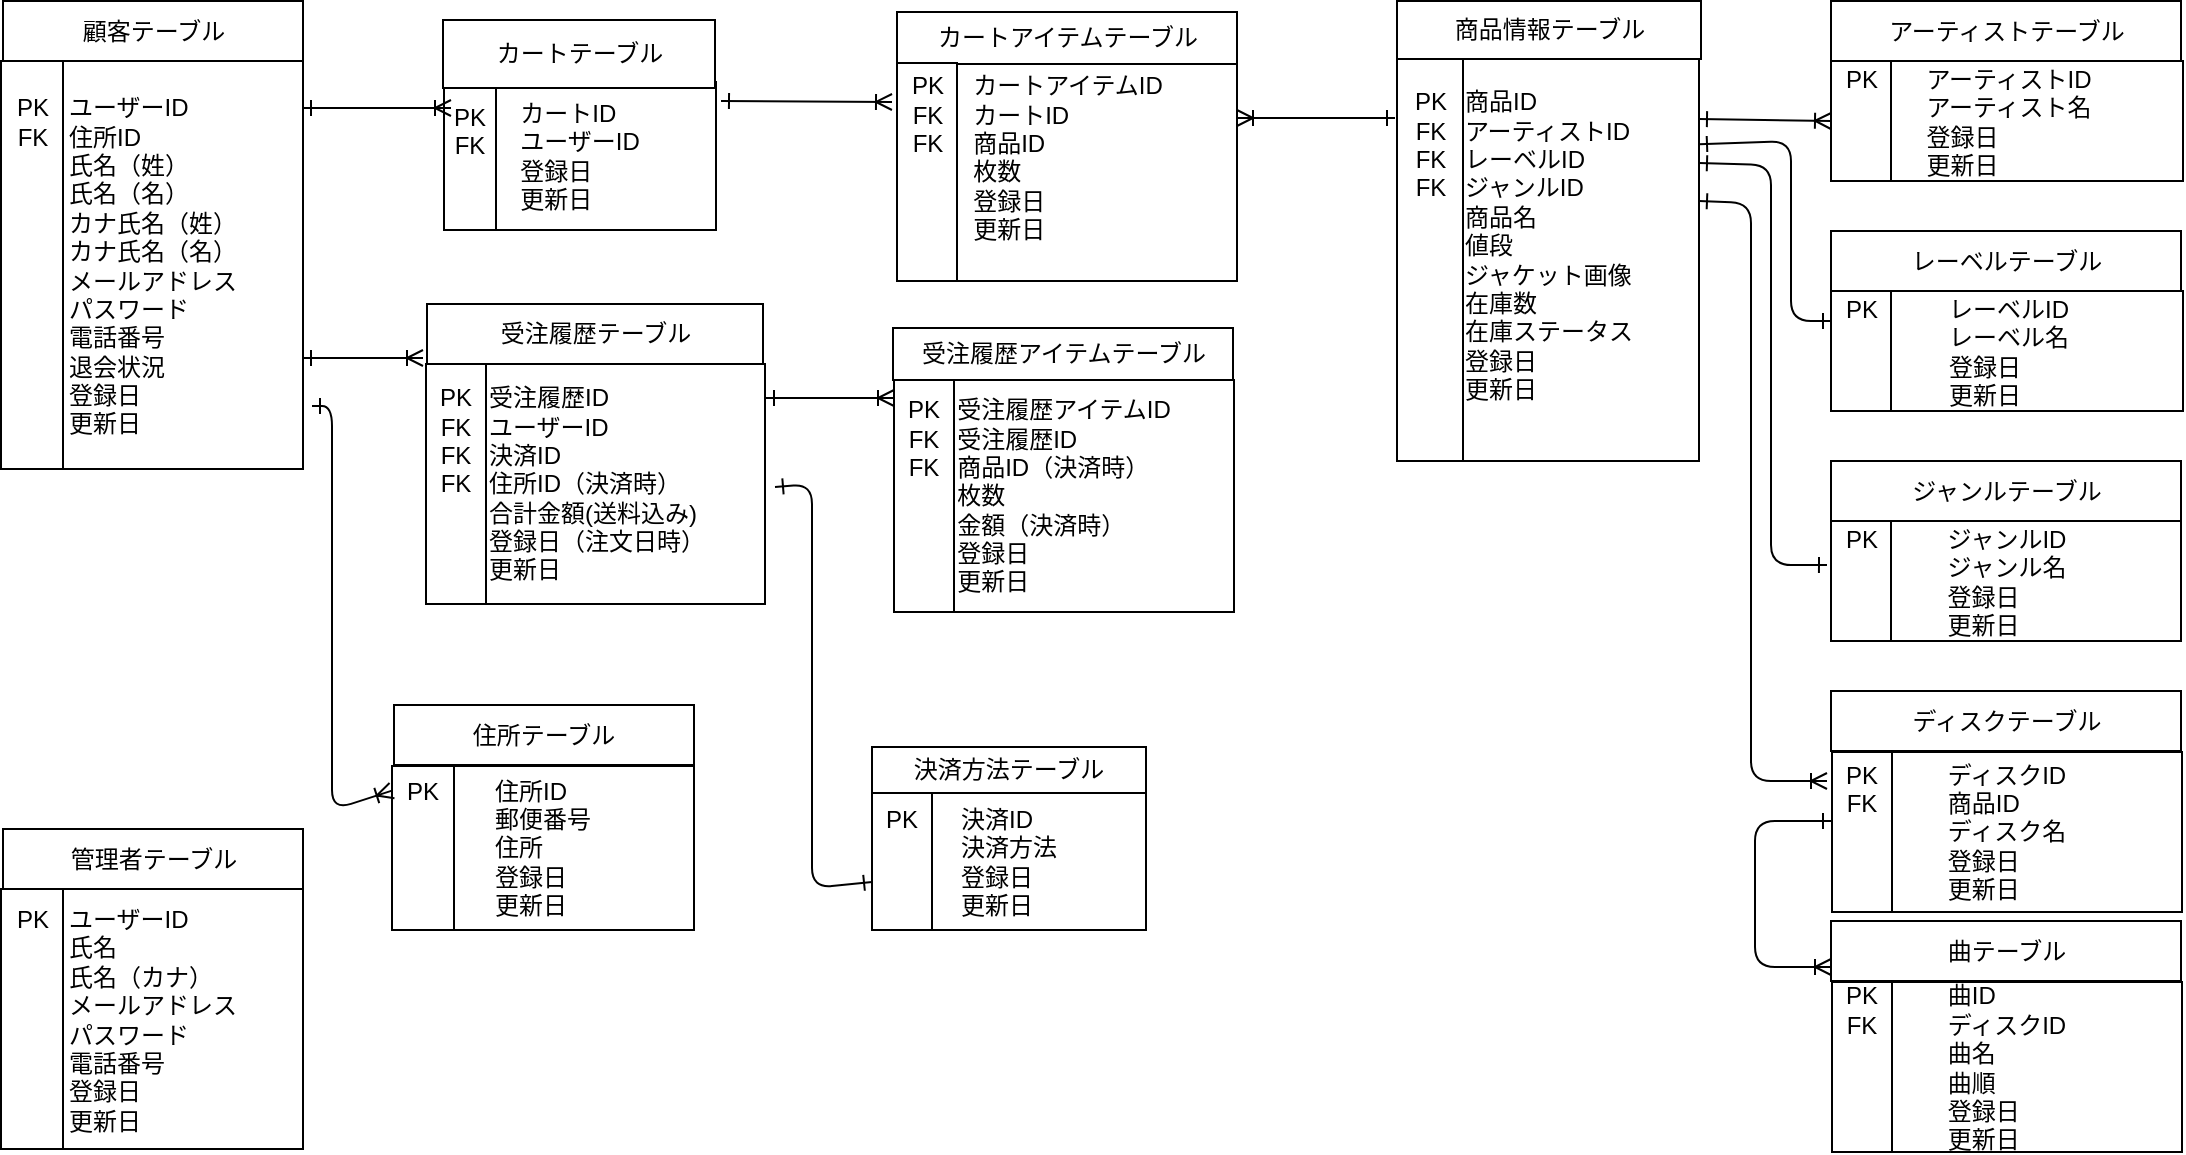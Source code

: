 <mxfile version="10.8.9" type="github"><diagram id="9HzOV99sbGpK2QkFCzHM" name="Page-1"><mxGraphModel dx="918" dy="567" grid="1" gridSize="10" guides="1" tooltips="1" connect="1" arrows="1" fold="1" page="1" pageScale="1" pageWidth="1169" pageHeight="1654" math="0" shadow="0"><root><mxCell id="0"/><mxCell id="1" parent="0"/><mxCell id="zAHjtWlZQyIeR0759i_x-7" value="&lt;span&gt;顧客テーブル&lt;/span&gt;" style="rounded=0;whiteSpace=wrap;html=1;" parent="1" vertex="1"><mxGeometry x="5.5" y="65.5" width="150" height="30" as="geometry"/></mxCell><mxCell id="zAHjtWlZQyIeR0759i_x-16" value="&lt;div style=&quot;text-align: left&quot;&gt;&lt;span&gt;カートID&lt;/span&gt;&lt;/div&gt;&lt;div style=&quot;text-align: left&quot;&gt;&lt;span&gt;ユーザーID&lt;/span&gt;&lt;/div&gt;&lt;div style=&quot;text-align: left&quot;&gt;&lt;span&gt;登録日&lt;/span&gt;&lt;/div&gt;&lt;div style=&quot;text-align: left&quot;&gt;&lt;span&gt;更新日&lt;/span&gt;&lt;/div&gt;" style="rounded=0;whiteSpace=wrap;html=1;" parent="1" vertex="1"><mxGeometry x="226" y="106" width="136" height="74" as="geometry"/></mxCell><mxCell id="zAHjtWlZQyIeR0759i_x-17" value="カートテーブル" style="rounded=0;whiteSpace=wrap;html=1;" parent="1" vertex="1"><mxGeometry x="225.5" y="75" width="136" height="34" as="geometry"/></mxCell><mxCell id="zAHjtWlZQyIeR0759i_x-18" value="&lt;div style=&quot;text-align: left&quot;&gt;受注履歴ID&lt;span&gt;&lt;br&gt;&lt;/span&gt;&lt;/div&gt;&lt;div style=&quot;text-align: left&quot;&gt;&lt;span&gt;ユーザーID&lt;/span&gt;&lt;/div&gt;&lt;div style=&quot;text-align: left&quot;&gt;決済ID&lt;span&gt;&lt;br&gt;&lt;/span&gt;&lt;/div&gt;&lt;span&gt;&lt;div style=&quot;text-align: left&quot;&gt;&lt;span&gt;住所ID&lt;/span&gt;&lt;span&gt;（決済時）&lt;/span&gt;&lt;/div&gt;&lt;/span&gt;&lt;span&gt;&lt;div style=&quot;text-align: left&quot;&gt;&lt;span&gt;合計金額(送料込み)&lt;/span&gt;&lt;/div&gt;&lt;div style=&quot;text-align: left&quot;&gt;&lt;span&gt;登録日（注文日時&lt;/span&gt;&lt;span&gt;）&lt;/span&gt;&lt;/div&gt;&lt;div style=&quot;text-align: left&quot;&gt;&lt;span&gt;更新日&lt;/span&gt;&lt;/div&gt;&lt;/span&gt;" style="rounded=0;whiteSpace=wrap;html=1;" parent="1" vertex="1"><mxGeometry x="217.5" y="247" width="169" height="120" as="geometry"/></mxCell><mxCell id="zAHjtWlZQyIeR0759i_x-19" value="受注履歴テーブル" style="rounded=0;whiteSpace=wrap;html=1;" parent="1" vertex="1"><mxGeometry x="217.5" y="217" width="168" height="30" as="geometry"/></mxCell><mxCell id="zAHjtWlZQyIeR0759i_x-20" value="&lt;div style=&quot;text-align: left&quot;&gt;&lt;span&gt;カートアイテムID&lt;/span&gt;&lt;/div&gt;&lt;div style=&quot;text-align: left&quot;&gt;&lt;span&gt;カートID&lt;/span&gt;&lt;br&gt;&lt;/div&gt;&lt;div style=&quot;text-align: left&quot;&gt;&lt;span&gt;商品ID&lt;/span&gt;&lt;/div&gt;&lt;div style=&quot;text-align: left&quot;&gt;&lt;span&gt;枚数&lt;/span&gt;&lt;/div&gt;&lt;div style=&quot;text-align: left&quot;&gt;&lt;span&gt;登録日&lt;/span&gt;&lt;/div&gt;&lt;div style=&quot;text-align: left&quot;&gt;&lt;span&gt;更新日&lt;/span&gt;&lt;/div&gt;&lt;div style=&quot;text-align: left&quot;&gt;&lt;span&gt;&lt;br&gt;&lt;/span&gt;&lt;/div&gt;" style="rounded=0;whiteSpace=wrap;html=1;" parent="1" vertex="1"><mxGeometry x="452.5" y="96.5" width="170" height="109" as="geometry"/></mxCell><mxCell id="zAHjtWlZQyIeR0759i_x-21" value="カートアイテムテーブル" style="rounded=0;whiteSpace=wrap;html=1;" parent="1" vertex="1"><mxGeometry x="452.5" y="71" width="170" height="26" as="geometry"/></mxCell><mxCell id="zAHjtWlZQyIeR0759i_x-36" value="" style="edgeStyle=entityRelationEdgeStyle;fontSize=12;html=1;endArrow=ERoneToMany;startArrow=ERone;startFill=0;" parent="1" edge="1"><mxGeometry width="100" height="100" relative="1" as="geometry"><mxPoint x="155.5" y="244" as="sourcePoint"/><mxPoint x="215.5" y="244" as="targetPoint"/></mxGeometry></mxCell><mxCell id="cESh58u5dS3Z2Cdzatrf-12" value="&lt;div style=&quot;text-align: left&quot;&gt;&lt;span&gt;ユーザーID&lt;/span&gt;&lt;/div&gt;&lt;div style=&quot;text-align: left&quot;&gt;住所ID&lt;span&gt;&lt;br&gt;&lt;/span&gt;&lt;/div&gt;&lt;div style=&quot;text-align: left&quot;&gt;&lt;span&gt;氏名（姓）&lt;/span&gt;&lt;/div&gt;&lt;div style=&quot;text-align: left&quot;&gt;&lt;span&gt;氏名（名）&lt;/span&gt;&lt;/div&gt;&lt;div style=&quot;text-align: left&quot;&gt;&lt;span&gt;カナ氏名（姓）&lt;/span&gt;&lt;/div&gt;&lt;div style=&quot;text-align: left&quot;&gt;カナ氏名（名）&lt;/div&gt;&lt;div style=&quot;text-align: left&quot;&gt;&lt;span&gt;メールアドレス&lt;/span&gt;&lt;/div&gt;&lt;div style=&quot;text-align: left&quot;&gt;&lt;span&gt;パスワード&lt;/span&gt;&lt;/div&gt;&lt;div style=&quot;text-align: left&quot;&gt;&lt;span&gt;電話番号&lt;/span&gt;&lt;/div&gt;&lt;div style=&quot;text-align: left&quot;&gt;退会状況&lt;span&gt;&lt;br&gt;&lt;/span&gt;&lt;/div&gt;&lt;div style=&quot;text-align: left&quot;&gt;&lt;span&gt;登録日&lt;/span&gt;&lt;/div&gt;&lt;div style=&quot;text-align: left&quot;&gt;&lt;span&gt;更新日&lt;/span&gt;&lt;/div&gt;" style="rounded=0;whiteSpace=wrap;html=1;" parent="1" vertex="1"><mxGeometry x="4.5" y="95.5" width="151" height="204" as="geometry"/></mxCell><mxCell id="cESh58u5dS3Z2Cdzatrf-13" value="PK&lt;br&gt;FK&lt;br&gt;&lt;br&gt;&lt;br&gt;&lt;br&gt;&lt;br&gt;&lt;br&gt;&lt;br&gt;&lt;br&gt;&lt;br&gt;&lt;br&gt;&lt;br&gt;" style="rounded=0;whiteSpace=wrap;html=1;" parent="1" vertex="1"><mxGeometry x="4.5" y="95.5" width="31" height="204" as="geometry"/></mxCell><mxCell id="cESh58u5dS3Z2Cdzatrf-15" value="PK&lt;br&gt;FK&lt;br&gt;&lt;br&gt;&lt;br&gt;" style="rounded=0;whiteSpace=wrap;html=1;" parent="1" vertex="1"><mxGeometry x="226" y="109" width="26" height="71" as="geometry"/></mxCell><mxCell id="cESh58u5dS3Z2Cdzatrf-19" value="PK&lt;br&gt;FK&lt;br&gt;FK&lt;br&gt;&lt;br&gt;&lt;br&gt;&lt;br&gt;&lt;br&gt;" style="rounded=0;whiteSpace=wrap;html=1;" parent="1" vertex="1"><mxGeometry x="452.5" y="96.5" width="30" height="109" as="geometry"/></mxCell><mxCell id="cESh58u5dS3Z2Cdzatrf-21" value="&lt;span&gt;商品情報テーブル&lt;/span&gt;" style="rounded=0;whiteSpace=wrap;html=1;" parent="1" vertex="1"><mxGeometry x="702.5" y="65.5" width="152" height="29" as="geometry"/></mxCell><mxCell id="cESh58u5dS3Z2Cdzatrf-22" value="&lt;div style=&quot;text-align: left&quot;&gt;商品ID&lt;/div&gt;&lt;div style=&quot;text-align: left&quot;&gt;&lt;span&gt;アーティストID&lt;/span&gt;&lt;br&gt;&lt;/div&gt;&lt;div style=&quot;text-align: left&quot;&gt;レーベルID&lt;/div&gt;&lt;div style=&quot;text-align: left&quot;&gt;ジャンルID&lt;/div&gt;&lt;div style=&quot;text-align: left&quot;&gt;商品名&lt;/div&gt;&lt;div style=&quot;text-align: left&quot;&gt;値段&lt;br&gt;&lt;/div&gt;&lt;div style=&quot;text-align: left&quot;&gt;ジャケット画像&lt;br&gt;&lt;/div&gt;&lt;div style=&quot;text-align: left&quot;&gt;在庫数&lt;/div&gt;&lt;div style=&quot;text-align: left&quot;&gt;在庫ステータス&lt;/div&gt;&lt;div style=&quot;text-align: left&quot;&gt;登録日&lt;/div&gt;&lt;div style=&quot;text-align: left&quot;&gt;更新日&lt;/div&gt;&lt;div style=&quot;text-align: left&quot;&gt;&lt;br&gt;&lt;/div&gt;" style="rounded=0;whiteSpace=wrap;html=1;" parent="1" vertex="1"><mxGeometry x="702.5" y="94.5" width="151" height="201" as="geometry"/></mxCell><mxCell id="cESh58u5dS3Z2Cdzatrf-23" value="PK&lt;br&gt;FK&lt;br&gt;FK&lt;br&gt;FK&lt;br&gt;&lt;br&gt;&lt;br&gt;&lt;br&gt;&lt;br&gt;&lt;br&gt;&lt;br&gt;&lt;br&gt;&lt;br&gt;" style="rounded=0;whiteSpace=wrap;html=1;" parent="1" vertex="1"><mxGeometry x="702.5" y="94.5" width="33" height="201" as="geometry"/></mxCell><mxCell id="cESh58u5dS3Z2Cdzatrf-24" value="" style="endArrow=ERoneToMany;html=1;endFill=0;startArrow=ERone;startFill=0;" parent="1" edge="1"><mxGeometry width="50" height="50" relative="1" as="geometry"><mxPoint x="364.5" y="115.5" as="sourcePoint"/><mxPoint x="450" y="116" as="targetPoint"/><Array as="points"/></mxGeometry></mxCell><mxCell id="cESh58u5dS3Z2Cdzatrf-25" value="" style="endArrow=ERoneToMany;html=1;endFill=0;startArrow=ERone;startFill=0;" parent="1" edge="1"><mxGeometry width="50" height="50" relative="1" as="geometry"><mxPoint x="155.5" y="119" as="sourcePoint"/><mxPoint x="229.5" y="119" as="targetPoint"/><Array as="points"/></mxGeometry></mxCell><mxCell id="cESh58u5dS3Z2Cdzatrf-26" value="" style="endArrow=ERoneToMany;html=1;endFill=0;startArrow=ERone;startFill=0;" parent="1" edge="1"><mxGeometry width="50" height="50" relative="1" as="geometry"><mxPoint x="701.5" y="124" as="sourcePoint"/><mxPoint x="622.5" y="124" as="targetPoint"/><Array as="points"/></mxGeometry></mxCell><mxCell id="1i3gr1VFad1npUH-NVP_-1" value="&lt;span&gt;管理者テーブル&lt;/span&gt;" style="rounded=0;whiteSpace=wrap;html=1;" parent="1" vertex="1"><mxGeometry x="5.5" y="479.5" width="150" height="30" as="geometry"/></mxCell><mxCell id="1i3gr1VFad1npUH-NVP_-2" value="&lt;div style=&quot;text-align: left&quot;&gt;&lt;span&gt;ユーザーID&lt;/span&gt;&lt;/div&gt;&lt;div style=&quot;text-align: left&quot;&gt;&lt;span&gt;氏名&lt;/span&gt;&lt;/div&gt;&lt;div style=&quot;text-align: left&quot;&gt;&lt;span&gt;氏名（カナ）&lt;/span&gt;&lt;/div&gt;&lt;div style=&quot;text-align: left&quot;&gt;&lt;span&gt;メールアドレス&lt;/span&gt;&lt;/div&gt;&lt;div style=&quot;text-align: left&quot;&gt;&lt;span&gt;パスワード&lt;/span&gt;&lt;/div&gt;&lt;div style=&quot;text-align: left&quot;&gt;&lt;span&gt;電話番号&lt;/span&gt;&lt;/div&gt;&lt;div style=&quot;text-align: left&quot;&gt;&lt;span&gt;登録日&lt;/span&gt;&lt;/div&gt;&lt;div style=&quot;text-align: left&quot;&gt;&lt;span&gt;更新日&lt;/span&gt;&lt;/div&gt;" style="rounded=0;whiteSpace=wrap;html=1;" parent="1" vertex="1"><mxGeometry x="4.5" y="509.5" width="151" height="130" as="geometry"/></mxCell><mxCell id="1i3gr1VFad1npUH-NVP_-3" value="PK&lt;br&gt;&lt;br&gt;&lt;br&gt;&lt;br&gt;&lt;br&gt;&lt;br&gt;&lt;br&gt;&lt;br&gt;" style="rounded=0;whiteSpace=wrap;html=1;" parent="1" vertex="1"><mxGeometry x="4.5" y="509.5" width="31" height="130" as="geometry"/></mxCell><mxCell id="1i3gr1VFad1npUH-NVP_-5" value="PK&lt;br&gt;FK&lt;br&gt;FK&lt;br&gt;FK&lt;br&gt;&lt;br&gt;&lt;br&gt;&lt;br&gt;" style="rounded=0;whiteSpace=wrap;html=1;" parent="1" vertex="1"><mxGeometry x="217" y="247" width="30" height="120" as="geometry"/></mxCell><mxCell id="1i3gr1VFad1npUH-NVP_-6" value="&lt;div style=&quot;text-align: left&quot;&gt;&lt;span&gt;アーティストID&lt;/span&gt;&lt;/div&gt;&lt;span&gt;&lt;div style=&quot;text-align: left&quot;&gt;アーティスト名&lt;/div&gt;&lt;div style=&quot;text-align: left&quot;&gt;登録日&lt;/div&gt;&lt;div style=&quot;text-align: left&quot;&gt;更新日&lt;/div&gt;&lt;/span&gt;" style="rounded=0;whiteSpace=wrap;html=1;" parent="1" vertex="1"><mxGeometry x="920.5" y="95.5" width="175" height="60" as="geometry"/></mxCell><mxCell id="1i3gr1VFad1npUH-NVP_-7" value="アーティストテーブル" style="rounded=0;whiteSpace=wrap;html=1;" parent="1" vertex="1"><mxGeometry x="919.5" y="65.5" width="175" height="30" as="geometry"/></mxCell><mxCell id="1i3gr1VFad1npUH-NVP_-8" value="&lt;br&gt;PK&lt;br&gt;&lt;br&gt;&lt;br&gt;&lt;br&gt;&lt;br&gt;" style="rounded=0;whiteSpace=wrap;html=1;" parent="1" vertex="1"><mxGeometry x="919.5" y="95.5" width="30" height="60" as="geometry"/></mxCell><mxCell id="1i3gr1VFad1npUH-NVP_-9" value="&lt;div style=&quot;text-align: left&quot;&gt;&lt;span&gt;レーベルID&lt;/span&gt;&lt;/div&gt;&lt;span&gt;&lt;div style=&quot;text-align: left&quot;&gt;レーベル名&lt;/div&gt;&lt;div style=&quot;text-align: left&quot;&gt;登録日&lt;/div&gt;&lt;div style=&quot;text-align: left&quot;&gt;更新日&lt;/div&gt;&lt;/span&gt;" style="rounded=0;whiteSpace=wrap;html=1;" parent="1" vertex="1"><mxGeometry x="920.5" y="210.5" width="175" height="60" as="geometry"/></mxCell><mxCell id="1i3gr1VFad1npUH-NVP_-10" value="レーベルテーブル" style="rounded=0;whiteSpace=wrap;html=1;" parent="1" vertex="1"><mxGeometry x="919.5" y="180.5" width="175" height="30" as="geometry"/></mxCell><mxCell id="1i3gr1VFad1npUH-NVP_-11" value="PK&lt;br&gt;&lt;br&gt;&lt;br&gt;&lt;br&gt;" style="rounded=0;whiteSpace=wrap;html=1;" parent="1" vertex="1"><mxGeometry x="919.5" y="210.5" width="30" height="60" as="geometry"/></mxCell><mxCell id="1i3gr1VFad1npUH-NVP_-12" value="&lt;div style=&quot;text-align: left&quot;&gt;&lt;span&gt;ジャンルID&lt;/span&gt;&lt;/div&gt;&lt;span&gt;&lt;div style=&quot;text-align: left&quot;&gt;ジャンル名&lt;/div&gt;&lt;div style=&quot;text-align: left&quot;&gt;登録日&lt;/div&gt;&lt;div style=&quot;text-align: left&quot;&gt;更新日&lt;/div&gt;&lt;/span&gt;" style="rounded=0;whiteSpace=wrap;html=1;" parent="1" vertex="1"><mxGeometry x="919.5" y="325.5" width="175" height="60" as="geometry"/></mxCell><mxCell id="1i3gr1VFad1npUH-NVP_-13" value="ジャンルテーブル" style="rounded=0;whiteSpace=wrap;html=1;" parent="1" vertex="1"><mxGeometry x="919.5" y="295.5" width="175" height="30" as="geometry"/></mxCell><mxCell id="1i3gr1VFad1npUH-NVP_-14" value="PK&lt;br&gt;&lt;br&gt;&lt;br&gt;&lt;br&gt;" style="rounded=0;whiteSpace=wrap;html=1;" parent="1" vertex="1"><mxGeometry x="919.5" y="325.5" width="30" height="60" as="geometry"/></mxCell><mxCell id="1i3gr1VFad1npUH-NVP_-17" value="&lt;div style=&quot;text-align: left&quot;&gt;&lt;span&gt;曲ID&lt;/span&gt;&lt;/div&gt;&lt;div style=&quot;text-align: left&quot;&gt;&lt;span&gt;ディスクID&lt;/span&gt;&lt;/div&gt;&lt;span&gt;&lt;div style=&quot;text-align: left&quot;&gt;曲名&lt;/div&gt;&lt;div style=&quot;text-align: left&quot;&gt;曲順&lt;/div&gt;&lt;div style=&quot;text-align: left&quot;&gt;登録日&lt;/div&gt;&lt;div style=&quot;text-align: left&quot;&gt;更新日&lt;/div&gt;&lt;/span&gt;" style="rounded=0;whiteSpace=wrap;html=1;" parent="1" vertex="1"><mxGeometry x="920" y="556" width="175" height="85" as="geometry"/></mxCell><mxCell id="1i3gr1VFad1npUH-NVP_-18" value="曲テーブル" style="rounded=0;whiteSpace=wrap;html=1;" parent="1" vertex="1"><mxGeometry x="919.5" y="525.5" width="175" height="30" as="geometry"/></mxCell><mxCell id="1i3gr1VFad1npUH-NVP_-19" value="PK&lt;br&gt;FK&lt;br&gt;&lt;br&gt;&lt;br&gt;&lt;br&gt;&lt;br&gt;" style="rounded=0;whiteSpace=wrap;html=1;" parent="1" vertex="1"><mxGeometry x="920" y="556" width="30" height="85" as="geometry"/></mxCell><mxCell id="1i3gr1VFad1npUH-NVP_-23" value="&lt;div style=&quot;text-align: left&quot;&gt;&lt;span&gt;決済ID&lt;/span&gt;&lt;/div&gt;&lt;span&gt;&lt;div style=&quot;text-align: left&quot;&gt;決済方法&lt;/div&gt;&lt;div style=&quot;text-align: left&quot;&gt;登録日&lt;/div&gt;&lt;div style=&quot;text-align: left&quot;&gt;更新日&lt;/div&gt;&lt;/span&gt;" style="rounded=0;whiteSpace=wrap;html=1;" parent="1" vertex="1"><mxGeometry x="440" y="461" width="137" height="69" as="geometry"/></mxCell><mxCell id="1i3gr1VFad1npUH-NVP_-24" value="決済方法テーブル" style="rounded=0;whiteSpace=wrap;html=1;" parent="1" vertex="1"><mxGeometry x="465.5" y="328.5" width="137" height="30" as="geometry"/></mxCell><mxCell id="1i3gr1VFad1npUH-NVP_-25" value="PK&lt;br&gt;&lt;br&gt;&lt;br&gt;&lt;br&gt;" style="rounded=0;whiteSpace=wrap;html=1;" parent="1" vertex="1"><mxGeometry x="440" y="461" width="30" height="69" as="geometry"/></mxCell><mxCell id="1i3gr1VFad1npUH-NVP_-26" value="" style="endArrow=ERoneToMany;html=1;endFill=0;startArrow=ERone;startFill=0;" parent="1" edge="1"><mxGeometry width="50" height="50" relative="1" as="geometry"><mxPoint x="387" y="264" as="sourcePoint"/><mxPoint x="451" y="264" as="targetPoint"/><Array as="points"/></mxGeometry></mxCell><mxCell id="1i3gr1VFad1npUH-NVP_-27" value="" style="endArrow=ERoneToMany;html=1;endFill=0;entryX=0;entryY=0.5;entryDx=0;entryDy=0;startArrow=ERone;startFill=0;" parent="1" target="1i3gr1VFad1npUH-NVP_-8" edge="1"><mxGeometry width="50" height="50" relative="1" as="geometry"><mxPoint x="853.5" y="124.5" as="sourcePoint"/><mxPoint x="913.5" y="124" as="targetPoint"/><Array as="points"/></mxGeometry></mxCell><mxCell id="1i3gr1VFad1npUH-NVP_-28" value="" style="endArrow=ERone;html=1;endFill=0;entryX=0;entryY=0.25;entryDx=0;entryDy=0;exitX=1;exitY=0.212;exitDx=0;exitDy=0;exitPerimeter=0;startArrow=ERone;startFill=0;" parent="1" source="cESh58u5dS3Z2Cdzatrf-22" target="1i3gr1VFad1npUH-NVP_-11" edge="1"><mxGeometry width="50" height="50" relative="1" as="geometry"><mxPoint x="859.5" y="135.5" as="sourcePoint"/><mxPoint x="929.5" y="135.5" as="targetPoint"/><Array as="points"><mxPoint x="899.5" y="135.5"/><mxPoint x="899.5" y="225.5"/></Array></mxGeometry></mxCell><mxCell id="1i3gr1VFad1npUH-NVP_-29" value="" style="endArrow=ERone;html=1;endFill=0;entryX=-0.067;entryY=0.367;entryDx=0;entryDy=0;exitX=1;exitY=0.212;exitDx=0;exitDy=0;exitPerimeter=0;entryPerimeter=0;startArrow=ERone;startFill=0;" parent="1" target="1i3gr1VFad1npUH-NVP_-14" edge="1"><mxGeometry width="50" height="50" relative="1" as="geometry"><mxPoint x="853.5" y="146.5" as="sourcePoint"/><mxPoint x="919.5" y="237.5" as="targetPoint"/><Array as="points"><mxPoint x="889.5" y="147.5"/><mxPoint x="889.5" y="347.5"/></Array></mxGeometry></mxCell><mxCell id="1i3gr1VFad1npUH-NVP_-30" value="" style="endArrow=ERoneToMany;html=1;endFill=0;exitX=1;exitY=0.212;exitDx=0;exitDy=0;exitPerimeter=0;startArrow=ERone;startFill=0;" parent="1" edge="1"><mxGeometry width="50" height="50" relative="1" as="geometry"><mxPoint x="853.5" y="165.5" as="sourcePoint"/><mxPoint x="917.5" y="455.5" as="targetPoint"/><Array as="points"><mxPoint x="879.5" y="166.5"/><mxPoint x="879.5" y="455.5"/></Array></mxGeometry></mxCell><mxCell id="1i3gr1VFad1npUH-NVP_-32" value="&lt;div style=&quot;text-align: left&quot;&gt;&lt;span&gt;ディスクID&lt;/span&gt;&lt;/div&gt;&lt;div style=&quot;text-align: left&quot;&gt;&lt;span&gt;商品ID&lt;/span&gt;&lt;/div&gt;&lt;span&gt;&lt;div style=&quot;text-align: left&quot;&gt;ディスク名&lt;/div&gt;&lt;div style=&quot;text-align: left&quot;&gt;登録日&lt;/div&gt;&lt;div style=&quot;text-align: left&quot;&gt;更新日&lt;/div&gt;&lt;/span&gt;" style="rounded=0;whiteSpace=wrap;html=1;" parent="1" vertex="1"><mxGeometry x="920" y="441" width="175" height="80" as="geometry"/></mxCell><mxCell id="1i3gr1VFad1npUH-NVP_-33" value="ディスクテーブル" style="rounded=0;whiteSpace=wrap;html=1;" parent="1" vertex="1"><mxGeometry x="919.5" y="410.5" width="175" height="30" as="geometry"/></mxCell><mxCell id="1i3gr1VFad1npUH-NVP_-34" value="PK&lt;br&gt;FK&lt;br&gt;&lt;br&gt;&lt;br&gt;&lt;br&gt;" style="rounded=0;whiteSpace=wrap;html=1;" parent="1" vertex="1"><mxGeometry x="920" y="441" width="30" height="80" as="geometry"/></mxCell><mxCell id="1i3gr1VFad1npUH-NVP_-36" value="" style="edgeStyle=orthogonalEdgeStyle;fontSize=12;html=1;endArrow=ERoneToMany;startArrow=ERone;startFill=0;" parent="1" edge="1"><mxGeometry width="100" height="100" relative="1" as="geometry"><mxPoint x="919.5" y="475.5" as="sourcePoint"/><mxPoint x="919.5" y="548.5" as="targetPoint"/><Array as="points"><mxPoint x="881.5" y="475.5"/><mxPoint x="881.5" y="548.5"/><mxPoint x="919.5" y="548.5"/></Array></mxGeometry></mxCell><mxCell id="HsFA_aZ0sbRmpye5dkww-5" value="&lt;span&gt;住所テーブル&lt;/span&gt;" style="rounded=0;whiteSpace=wrap;html=1;" vertex="1" parent="1"><mxGeometry x="201" y="417.5" width="150" height="30" as="geometry"/></mxCell><mxCell id="HsFA_aZ0sbRmpye5dkww-6" value="&lt;div style=&quot;text-align: left&quot;&gt;&lt;span&gt;住所ID&lt;/span&gt;&lt;/div&gt;&lt;div style=&quot;text-align: left&quot;&gt;郵便番号&lt;/div&gt;&lt;div style=&quot;text-align: left&quot;&gt;住所&lt;/div&gt;&lt;div style=&quot;text-align: left&quot;&gt;登録日&lt;/div&gt;&lt;div style=&quot;text-align: left&quot;&gt;更新日&lt;/div&gt;" style="rounded=0;whiteSpace=wrap;html=1;" vertex="1" parent="1"><mxGeometry x="200" y="448" width="151" height="82" as="geometry"/></mxCell><mxCell id="HsFA_aZ0sbRmpye5dkww-7" value="PK&lt;br&gt;&lt;br&gt;&lt;br&gt;&lt;br&gt;&lt;br&gt;" style="rounded=0;whiteSpace=wrap;html=1;" vertex="1" parent="1"><mxGeometry x="200" y="448" width="31" height="82" as="geometry"/></mxCell><mxCell id="HsFA_aZ0sbRmpye5dkww-9" value="&lt;div style=&quot;text-align: left&quot;&gt;&lt;span&gt;受注履歴アイテムID&lt;/span&gt;&lt;br&gt;&lt;/div&gt;&lt;div style=&quot;text-align: left&quot;&gt;受注履歴ID&lt;br&gt;&lt;/div&gt;&lt;div style=&quot;text-align: left&quot;&gt;&lt;span&gt;商品ID（決済時）&lt;/span&gt;&lt;br&gt;&lt;/div&gt;&lt;div style=&quot;text-align: left&quot;&gt;&lt;span&gt;枚数&lt;/span&gt;&lt;/div&gt;&lt;div style=&quot;text-align: left&quot;&gt;金額（決済時）&lt;span&gt;&lt;br&gt;&lt;/span&gt;&lt;/div&gt;&lt;div style=&quot;text-align: left&quot;&gt;&lt;span&gt;登録日&lt;/span&gt;&lt;/div&gt;&lt;div style=&quot;text-align: left&quot;&gt;&lt;span&gt;更新日&lt;/span&gt;&lt;/div&gt;" style="rounded=0;whiteSpace=wrap;html=1;" vertex="1" parent="1"><mxGeometry x="451" y="255" width="170" height="116" as="geometry"/></mxCell><mxCell id="HsFA_aZ0sbRmpye5dkww-10" value="受注履歴アイテムテーブル" style="rounded=0;whiteSpace=wrap;html=1;" vertex="1" parent="1"><mxGeometry x="450.5" y="229" width="170" height="26" as="geometry"/></mxCell><mxCell id="HsFA_aZ0sbRmpye5dkww-11" value="PK&lt;br&gt;FK&lt;br&gt;FK&lt;br&gt;&lt;br&gt;&lt;br&gt;&lt;br&gt;&lt;br&gt;" style="rounded=0;whiteSpace=wrap;html=1;" vertex="1" parent="1"><mxGeometry x="451" y="255" width="30" height="116" as="geometry"/></mxCell><mxCell id="HsFA_aZ0sbRmpye5dkww-13" value="&lt;span&gt;決済方法テーブル&lt;/span&gt;" style="rounded=0;whiteSpace=wrap;html=1;" vertex="1" parent="1"><mxGeometry x="440" y="438.5" width="137" height="23" as="geometry"/></mxCell><mxCell id="HsFA_aZ0sbRmpye5dkww-14" value="" style="endArrow=ERoneToMany;html=1;endFill=0;entryX=0;entryY=0.15;entryDx=0;entryDy=0;entryPerimeter=0;startArrow=ERone;startFill=0;" edge="1" parent="1" target="HsFA_aZ0sbRmpye5dkww-7"><mxGeometry width="50" height="50" relative="1" as="geometry"><mxPoint x="160" y="268" as="sourcePoint"/><mxPoint x="217.5" y="358.5" as="targetPoint"/><Array as="points"><mxPoint x="170" y="268"/><mxPoint x="170" y="470"/></Array></mxGeometry></mxCell><mxCell id="HsFA_aZ0sbRmpye5dkww-15" value="" style="endArrow=ERone;html=1;endFill=0;entryX=0;entryY=0.15;entryDx=0;entryDy=0;exitX=1;exitY=0.212;exitDx=0;exitDy=0;exitPerimeter=0;entryPerimeter=0;startArrow=ERone;startFill=0;" edge="1" parent="1"><mxGeometry width="50" height="50" relative="1" as="geometry"><mxPoint x="391.5" y="308.5" as="sourcePoint"/><mxPoint x="440" y="506" as="targetPoint"/><Array as="points"><mxPoint x="410" y="307"/><mxPoint x="410" y="509"/></Array></mxGeometry></mxCell></root></mxGraphModel></diagram></mxfile>